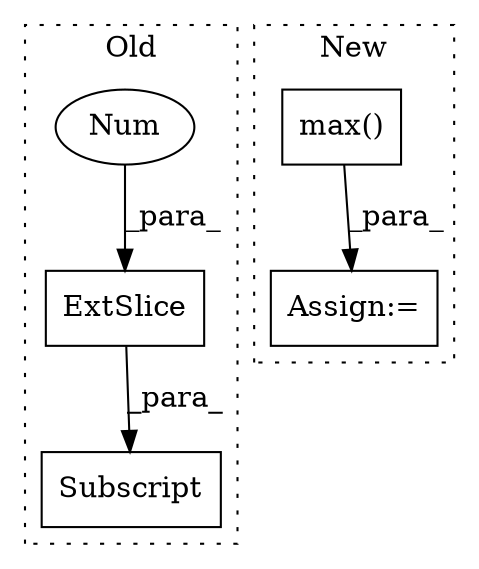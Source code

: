 digraph G {
subgraph cluster0 {
1 [label="ExtSlice" a="85" s="2156" l="5" shape="box"];
3 [label="Subscript" a="63" s="2156,0" l="14,0" shape="box"];
5 [label="Num" a="76" s="2165" l="1" shape="ellipse"];
label = "Old";
style="dotted";
}
subgraph cluster1 {
2 [label="max()" a="75" s="2376,2387" l="10,1" shape="box"];
4 [label="Assign:=" a="68" s="2343" l="3" shape="box"];
label = "New";
style="dotted";
}
1 -> 3 [label="_para_"];
2 -> 4 [label="_para_"];
5 -> 1 [label="_para_"];
}